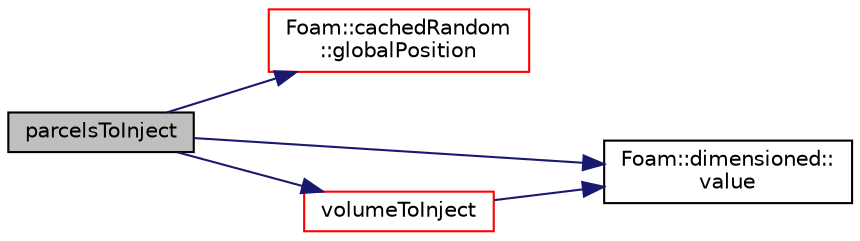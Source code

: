digraph "parcelsToInject"
{
  bgcolor="transparent";
  edge [fontname="Helvetica",fontsize="10",labelfontname="Helvetica",labelfontsize="10"];
  node [fontname="Helvetica",fontsize="10",shape=record];
  rankdir="LR";
  Node216 [label="parcelsToInject",height=0.2,width=0.4,color="black", fillcolor="grey75", style="filled", fontcolor="black"];
  Node216 -> Node217 [color="midnightblue",fontsize="10",style="solid",fontname="Helvetica"];
  Node217 [label="Foam::cachedRandom\l::globalPosition",height=0.2,width=0.4,color="red",URL="$a29341.html#abd4fd894dadfb5c373ea1943724bf0cb",tooltip="Return a sample between start and end. "];
  Node216 -> Node231 [color="midnightblue",fontsize="10",style="solid",fontname="Helvetica"];
  Node231 [label="Foam::dimensioned::\lvalue",height=0.2,width=0.4,color="black",URL="$a27473.html#a7948200a26c85fc3a83ffa510a91d668",tooltip="Return const reference to value. "];
  Node216 -> Node234 [color="midnightblue",fontsize="10",style="solid",fontname="Helvetica"];
  Node234 [label="volumeToInject",height=0.2,width=0.4,color="red",URL="$a25221.html#a429d17f10d15e9c7727159582c3f149b",tooltip="Volume of parcels to introduce relative to SOI. "];
  Node234 -> Node231 [color="midnightblue",fontsize="10",style="solid",fontname="Helvetica"];
}
